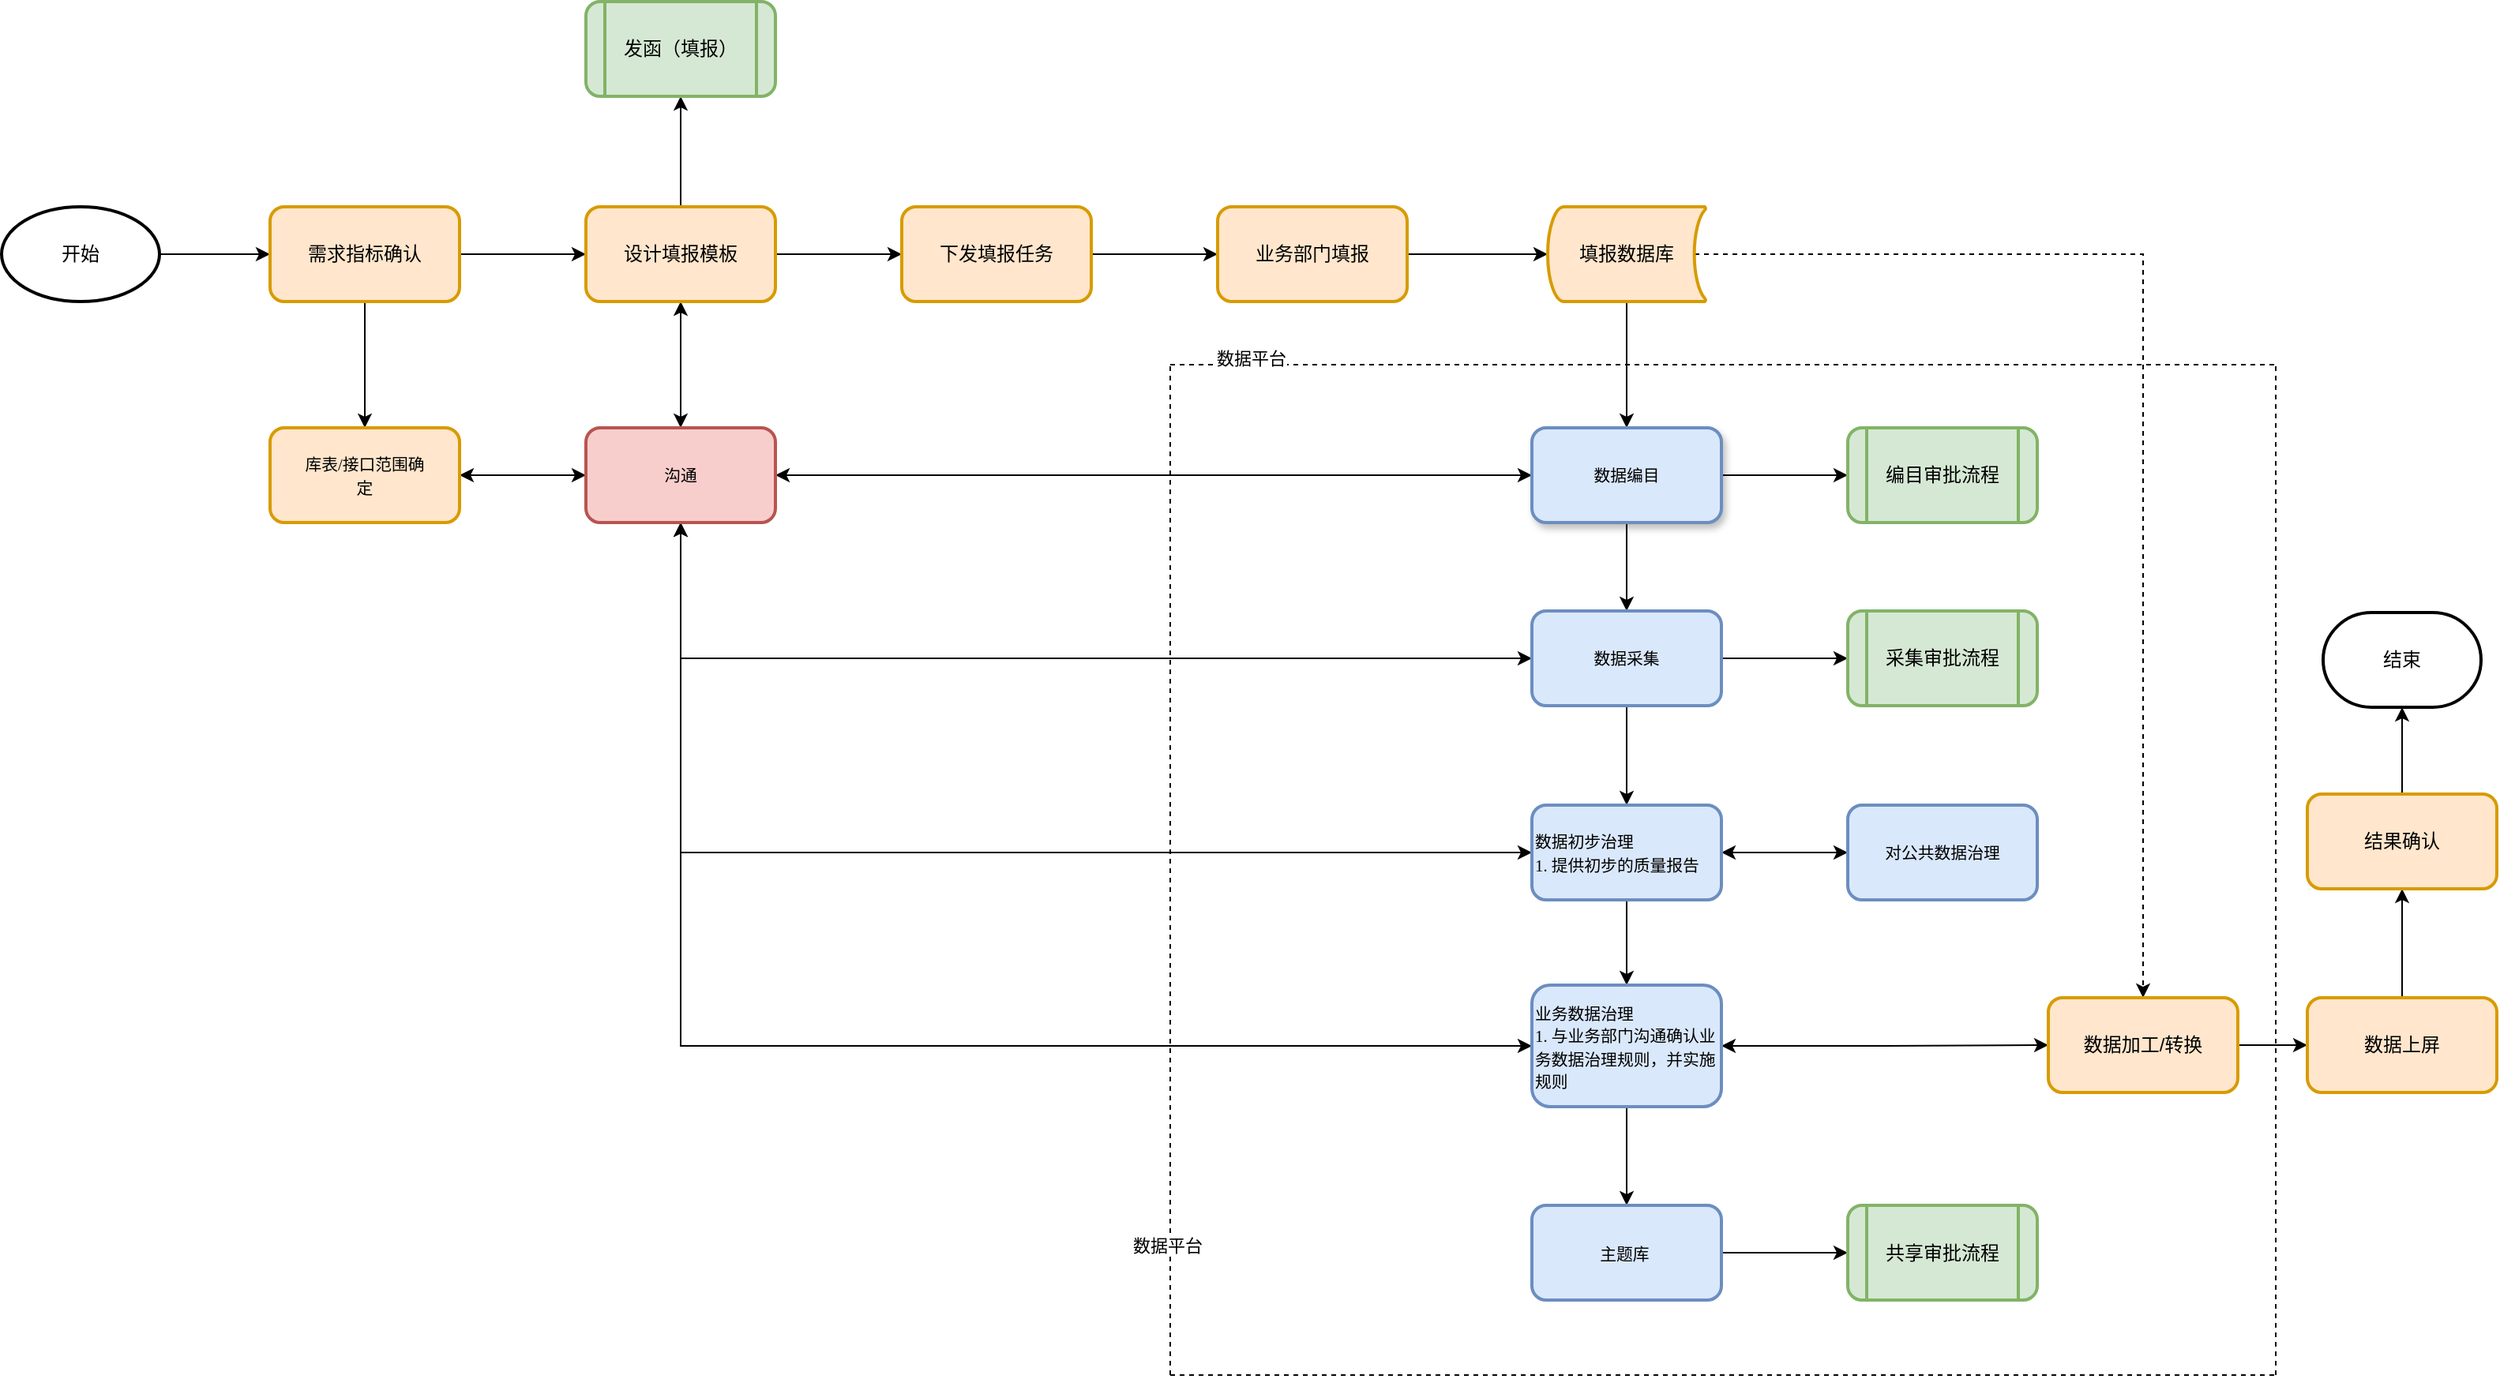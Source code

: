 <mxfile version="24.3.1" type="github">
  <diagram name="第 1 页" id="DyiFokyh11b5_R4TEu2i">
    <mxGraphModel dx="1042" dy="569" grid="1" gridSize="10" guides="1" tooltips="1" connect="1" arrows="1" fold="1" page="1" pageScale="1" pageWidth="827" pageHeight="1169" math="0" shadow="0">
      <root>
        <mxCell id="0" />
        <mxCell id="1" parent="0" />
        <mxCell id="Se096HdeVijuc_GV13Js-5" value="" style="edgeStyle=orthogonalEdgeStyle;rounded=0;orthogonalLoop=1;jettySize=auto;html=1;textShadow=0;" parent="1" source="Se096HdeVijuc_GV13Js-1" target="Se096HdeVijuc_GV13Js-4" edge="1">
          <mxGeometry relative="1" as="geometry" />
        </mxCell>
        <mxCell id="Se096HdeVijuc_GV13Js-1" value="开始" style="strokeWidth=2;html=1;shape=mxgraph.flowchart.start_1;whiteSpace=wrap;textShadow=0;" parent="1" vertex="1">
          <mxGeometry x="20" y="180" width="100" height="60" as="geometry" />
        </mxCell>
        <mxCell id="Se096HdeVijuc_GV13Js-10" value="" style="edgeStyle=orthogonalEdgeStyle;rounded=0;orthogonalLoop=1;jettySize=auto;html=1;textShadow=0;" parent="1" source="Se096HdeVijuc_GV13Js-4" target="Se096HdeVijuc_GV13Js-9" edge="1">
          <mxGeometry relative="1" as="geometry" />
        </mxCell>
        <mxCell id="Se096HdeVijuc_GV13Js-27" value="" style="edgeStyle=orthogonalEdgeStyle;rounded=0;orthogonalLoop=1;jettySize=auto;html=1;textShadow=0;" parent="1" source="Se096HdeVijuc_GV13Js-4" target="Se096HdeVijuc_GV13Js-26" edge="1">
          <mxGeometry relative="1" as="geometry" />
        </mxCell>
        <mxCell id="Se096HdeVijuc_GV13Js-4" value="需求指标确认" style="whiteSpace=wrap;html=1;fillColor=#ffe6cc;strokeColor=#d79b00;strokeWidth=2;textShadow=0;rounded=1;" parent="1" vertex="1">
          <mxGeometry x="190" y="180" width="120" height="60" as="geometry" />
        </mxCell>
        <mxCell id="Se096HdeVijuc_GV13Js-12" value="" style="edgeStyle=orthogonalEdgeStyle;rounded=0;orthogonalLoop=1;jettySize=auto;html=1;textShadow=0;" parent="1" source="Se096HdeVijuc_GV13Js-9" target="Se096HdeVijuc_GV13Js-11" edge="1">
          <mxGeometry relative="1" as="geometry" />
        </mxCell>
        <mxCell id="Se096HdeVijuc_GV13Js-33" style="edgeStyle=orthogonalEdgeStyle;rounded=0;orthogonalLoop=1;jettySize=auto;html=1;exitX=0.5;exitY=1;exitDx=0;exitDy=0;startArrow=classic;startFill=1;textShadow=0;" parent="1" source="Se096HdeVijuc_GV13Js-9" target="Se096HdeVijuc_GV13Js-28" edge="1">
          <mxGeometry relative="1" as="geometry" />
        </mxCell>
        <mxCell id="Se096HdeVijuc_GV13Js-52" value="" style="edgeStyle=orthogonalEdgeStyle;rounded=0;orthogonalLoop=1;jettySize=auto;html=1;textShadow=0;" parent="1" source="Se096HdeVijuc_GV13Js-9" target="Se096HdeVijuc_GV13Js-51" edge="1">
          <mxGeometry relative="1" as="geometry" />
        </mxCell>
        <mxCell id="Se096HdeVijuc_GV13Js-9" value="设计填报模板" style="whiteSpace=wrap;html=1;fillColor=#ffe6cc;strokeColor=#d79b00;strokeWidth=2;textShadow=0;rounded=1;" parent="1" vertex="1">
          <mxGeometry x="390" y="180" width="120" height="60" as="geometry" />
        </mxCell>
        <mxCell id="Se096HdeVijuc_GV13Js-14" value="" style="edgeStyle=orthogonalEdgeStyle;rounded=0;orthogonalLoop=1;jettySize=auto;html=1;textShadow=0;" parent="1" source="Se096HdeVijuc_GV13Js-11" target="Se096HdeVijuc_GV13Js-13" edge="1">
          <mxGeometry relative="1" as="geometry" />
        </mxCell>
        <mxCell id="Se096HdeVijuc_GV13Js-11" value="下发填报任务" style="whiteSpace=wrap;html=1;fillColor=#ffe6cc;strokeColor=#d79b00;strokeWidth=2;textShadow=0;rounded=1;" parent="1" vertex="1">
          <mxGeometry x="590" y="180" width="120" height="60" as="geometry" />
        </mxCell>
        <mxCell id="Se096HdeVijuc_GV13Js-24" value="" style="edgeStyle=orthogonalEdgeStyle;rounded=0;orthogonalLoop=1;jettySize=auto;html=1;textShadow=0;" parent="1" source="Se096HdeVijuc_GV13Js-13" target="Se096HdeVijuc_GV13Js-22" edge="1">
          <mxGeometry relative="1" as="geometry" />
        </mxCell>
        <mxCell id="Se096HdeVijuc_GV13Js-13" value="业务部门填报" style="whiteSpace=wrap;html=1;fillColor=#ffe6cc;strokeColor=#d79b00;strokeWidth=2;textShadow=0;rounded=1;" parent="1" vertex="1">
          <mxGeometry x="790" y="180" width="120" height="60" as="geometry" />
        </mxCell>
        <mxCell id="Se096HdeVijuc_GV13Js-37" value="" style="edgeStyle=orthogonalEdgeStyle;rounded=0;orthogonalLoop=1;jettySize=auto;html=1;textShadow=0;" parent="1" source="Se096HdeVijuc_GV13Js-22" target="Se096HdeVijuc_GV13Js-30" edge="1">
          <mxGeometry relative="1" as="geometry" />
        </mxCell>
        <mxCell id="Se096HdeVijuc_GV13Js-75" style="edgeStyle=orthogonalEdgeStyle;rounded=0;orthogonalLoop=1;jettySize=auto;html=1;exitX=0.93;exitY=0.5;exitDx=0;exitDy=0;exitPerimeter=0;entryX=0.5;entryY=0;entryDx=0;entryDy=0;dashed=1;textShadow=0;" parent="1" source="Se096HdeVijuc_GV13Js-22" target="Se096HdeVijuc_GV13Js-57" edge="1">
          <mxGeometry relative="1" as="geometry" />
        </mxCell>
        <mxCell id="Se096HdeVijuc_GV13Js-22" value="填报数据库" style="strokeWidth=2;html=1;shape=mxgraph.flowchart.stored_data;whiteSpace=wrap;fillColor=#ffe6cc;strokeColor=#d79b00;textShadow=0;" parent="1" vertex="1">
          <mxGeometry x="999" y="180" width="100" height="60" as="geometry" />
        </mxCell>
        <mxCell id="Se096HdeVijuc_GV13Js-29" value="" style="edgeStyle=orthogonalEdgeStyle;rounded=0;orthogonalLoop=1;jettySize=auto;html=1;startArrow=classic;startFill=1;textShadow=0;" parent="1" source="Se096HdeVijuc_GV13Js-26" target="Se096HdeVijuc_GV13Js-28" edge="1">
          <mxGeometry relative="1" as="geometry" />
        </mxCell>
        <mxCell id="Se096HdeVijuc_GV13Js-26" value="&lt;div&gt;&lt;span style=&quot;font-size: 7.8pt; font-family: 榛戜綋;&quot;&gt;库表&lt;/span&gt;&lt;span style=&quot;font-size: 7.8pt; font-family: Calibri;&quot;&gt;/&lt;/span&gt;&lt;span style=&quot;font-size: 7.8pt; font-family: 榛戜綋;&quot;&gt;接口范围确&lt;br&gt;&lt;/span&gt;&lt;/div&gt;&lt;div&gt;&lt;span style=&quot;font-size: 7.8pt; font-family: 榛戜綋;&quot;&gt;定&lt;/span&gt;&lt;/div&gt;" style="whiteSpace=wrap;html=1;fillColor=#ffe6cc;strokeColor=#d79b00;strokeWidth=2;textShadow=0;rounded=1;" parent="1" vertex="1">
          <mxGeometry x="190" y="320" width="120" height="60" as="geometry" />
        </mxCell>
        <mxCell id="Se096HdeVijuc_GV13Js-31" value="" style="edgeStyle=orthogonalEdgeStyle;rounded=0;orthogonalLoop=1;jettySize=auto;html=1;startArrow=classic;startFill=1;textShadow=0;" parent="1" source="Se096HdeVijuc_GV13Js-28" target="Se096HdeVijuc_GV13Js-30" edge="1">
          <mxGeometry relative="1" as="geometry" />
        </mxCell>
        <mxCell id="Se096HdeVijuc_GV13Js-63" style="edgeStyle=orthogonalEdgeStyle;rounded=0;orthogonalLoop=1;jettySize=auto;html=1;exitX=0.5;exitY=1;exitDx=0;exitDy=0;entryX=0;entryY=0.5;entryDx=0;entryDy=0;startArrow=classic;startFill=1;textShadow=0;" parent="1" source="Se096HdeVijuc_GV13Js-28" target="Se096HdeVijuc_GV13Js-38" edge="1">
          <mxGeometry relative="1" as="geometry" />
        </mxCell>
        <mxCell id="Se096HdeVijuc_GV13Js-64" style="edgeStyle=orthogonalEdgeStyle;rounded=0;orthogonalLoop=1;jettySize=auto;html=1;exitX=0.5;exitY=1;exitDx=0;exitDy=0;entryX=0;entryY=0.5;entryDx=0;entryDy=0;textShadow=0;" parent="1" source="Se096HdeVijuc_GV13Js-28" target="Se096HdeVijuc_GV13Js-40" edge="1">
          <mxGeometry relative="1" as="geometry" />
        </mxCell>
        <mxCell id="Se096HdeVijuc_GV13Js-66" style="edgeStyle=orthogonalEdgeStyle;rounded=0;orthogonalLoop=1;jettySize=auto;html=1;exitX=0.5;exitY=1;exitDx=0;exitDy=0;entryX=0;entryY=0.5;entryDx=0;entryDy=0;startArrow=classic;startFill=1;textShadow=0;" parent="1" source="Se096HdeVijuc_GV13Js-28" target="Se096HdeVijuc_GV13Js-42" edge="1">
          <mxGeometry relative="1" as="geometry" />
        </mxCell>
        <mxCell id="Se096HdeVijuc_GV13Js-28" value="&lt;div&gt;&lt;font face=&quot;榛戜綋&quot;&gt;&lt;span style=&quot;font-size: 10.4px;&quot;&gt;沟通&lt;/span&gt;&lt;/font&gt;&lt;/div&gt;" style="whiteSpace=wrap;html=1;fillColor=#f8cecc;strokeColor=#b85450;strokeWidth=2;textShadow=0;rounded=1;" parent="1" vertex="1">
          <mxGeometry x="390" y="320" width="120" height="60" as="geometry" />
        </mxCell>
        <mxCell id="Se096HdeVijuc_GV13Js-39" value="" style="edgeStyle=orthogonalEdgeStyle;rounded=0;orthogonalLoop=1;jettySize=auto;html=1;textShadow=0;" parent="1" source="Se096HdeVijuc_GV13Js-30" target="Se096HdeVijuc_GV13Js-38" edge="1">
          <mxGeometry relative="1" as="geometry" />
        </mxCell>
        <mxCell id="Se096HdeVijuc_GV13Js-50" value="" style="edgeStyle=orthogonalEdgeStyle;rounded=0;orthogonalLoop=1;jettySize=auto;html=1;textShadow=0;" parent="1" source="Se096HdeVijuc_GV13Js-30" target="Se096HdeVijuc_GV13Js-49" edge="1">
          <mxGeometry relative="1" as="geometry" />
        </mxCell>
        <mxCell id="Se096HdeVijuc_GV13Js-30" value="&lt;div&gt;&lt;font face=&quot;榛戜綋&quot;&gt;&lt;span style=&quot;font-size: 10.4px;&quot;&gt;数据编目&lt;/span&gt;&lt;/font&gt;&lt;/div&gt;" style="whiteSpace=wrap;html=1;fillColor=#dae8fc;strokeColor=#6c8ebf;strokeWidth=2;gradientColor=none;shadow=1;rounded=1;glass=0;textShadow=0;" parent="1" vertex="1">
          <mxGeometry x="989" y="320" width="120" height="60" as="geometry" />
        </mxCell>
        <mxCell id="Se096HdeVijuc_GV13Js-41" value="" style="edgeStyle=orthogonalEdgeStyle;rounded=0;orthogonalLoop=1;jettySize=auto;html=1;textShadow=0;" parent="1" source="Se096HdeVijuc_GV13Js-38" target="Se096HdeVijuc_GV13Js-40" edge="1">
          <mxGeometry relative="1" as="geometry" />
        </mxCell>
        <mxCell id="Se096HdeVijuc_GV13Js-54" value="" style="edgeStyle=orthogonalEdgeStyle;rounded=0;orthogonalLoop=1;jettySize=auto;html=1;textShadow=0;" parent="1" source="Se096HdeVijuc_GV13Js-38" target="Se096HdeVijuc_GV13Js-53" edge="1">
          <mxGeometry relative="1" as="geometry" />
        </mxCell>
        <mxCell id="Se096HdeVijuc_GV13Js-38" value="&lt;div&gt;&lt;font face=&quot;榛戜綋&quot;&gt;&lt;span style=&quot;font-size: 10.4px;&quot;&gt;数据采集&lt;/span&gt;&lt;/font&gt;&lt;/div&gt;" style="whiteSpace=wrap;html=1;fillColor=#dae8fc;strokeColor=#6c8ebf;strokeWidth=2;textShadow=0;rounded=1;" parent="1" vertex="1">
          <mxGeometry x="989" y="436" width="120" height="60" as="geometry" />
        </mxCell>
        <mxCell id="Se096HdeVijuc_GV13Js-43" value="" style="edgeStyle=orthogonalEdgeStyle;rounded=0;orthogonalLoop=1;jettySize=auto;html=1;textShadow=0;" parent="1" source="Se096HdeVijuc_GV13Js-40" target="Se096HdeVijuc_GV13Js-42" edge="1">
          <mxGeometry relative="1" as="geometry" />
        </mxCell>
        <mxCell id="Se096HdeVijuc_GV13Js-68" value="" style="edgeStyle=orthogonalEdgeStyle;rounded=0;orthogonalLoop=1;jettySize=auto;html=1;startArrow=classic;startFill=1;textShadow=0;" parent="1" source="Se096HdeVijuc_GV13Js-40" target="Se096HdeVijuc_GV13Js-67" edge="1">
          <mxGeometry relative="1" as="geometry" />
        </mxCell>
        <mxCell id="Se096HdeVijuc_GV13Js-40" value="&lt;div&gt;&lt;font face=&quot;榛戜綋&quot;&gt;&lt;span style=&quot;font-size: 10.4px;&quot;&gt;数据初步治理&lt;/span&gt;&lt;/font&gt;&lt;/div&gt;&lt;div&gt;&lt;font face=&quot;榛戜綋&quot;&gt;&lt;span style=&quot;font-size: 10.4px;&quot;&gt;1. 提供初步的质量报告&lt;/span&gt;&lt;/font&gt;&lt;/div&gt;" style="whiteSpace=wrap;html=1;fillColor=#dae8fc;strokeColor=#6c8ebf;strokeWidth=2;align=left;textShadow=0;rounded=1;" parent="1" vertex="1">
          <mxGeometry x="989" y="559" width="120" height="60" as="geometry" />
        </mxCell>
        <mxCell id="Se096HdeVijuc_GV13Js-45" value="" style="edgeStyle=orthogonalEdgeStyle;rounded=0;orthogonalLoop=1;jettySize=auto;html=1;textShadow=0;" parent="1" source="Se096HdeVijuc_GV13Js-42" target="Se096HdeVijuc_GV13Js-44" edge="1">
          <mxGeometry relative="1" as="geometry" />
        </mxCell>
        <mxCell id="Se096HdeVijuc_GV13Js-58" value="" style="edgeStyle=orthogonalEdgeStyle;rounded=0;orthogonalLoop=1;jettySize=auto;html=1;startArrow=classic;startFill=1;textShadow=0;" parent="1" source="Se096HdeVijuc_GV13Js-42" target="Se096HdeVijuc_GV13Js-57" edge="1">
          <mxGeometry relative="1" as="geometry" />
        </mxCell>
        <mxCell id="Se096HdeVijuc_GV13Js-42" value="&lt;div&gt;&lt;font face=&quot;榛戜綋&quot;&gt;&lt;span style=&quot;font-size: 10.4px;&quot;&gt;业务&lt;/span&gt;&lt;/font&gt;&lt;span style=&quot;font-family: 榛戜綋; font-size: 10.4px; background-color: initial;&quot;&gt;数据&lt;/span&gt;&lt;span style=&quot;font-size: 10.4px; font-family: 榛戜綋; background-color: initial;&quot;&gt;治理&lt;/span&gt;&lt;/div&gt;&lt;div&gt;&lt;font face=&quot;榛戜綋&quot;&gt;&lt;span style=&quot;font-size: 10.4px;&quot;&gt;1. 与业务部门沟通确认业务数据治理规则，并实施规则&lt;/span&gt;&lt;/font&gt;&lt;/div&gt;" style="whiteSpace=wrap;html=1;fillColor=#dae8fc;strokeColor=#6c8ebf;strokeWidth=2;align=left;textShadow=0;rounded=1;" parent="1" vertex="1">
          <mxGeometry x="989" y="673" width="120" height="77" as="geometry" />
        </mxCell>
        <mxCell id="Se096HdeVijuc_GV13Js-56" value="" style="edgeStyle=orthogonalEdgeStyle;rounded=0;orthogonalLoop=1;jettySize=auto;html=1;textShadow=0;" parent="1" source="Se096HdeVijuc_GV13Js-44" target="Se096HdeVijuc_GV13Js-55" edge="1">
          <mxGeometry relative="1" as="geometry" />
        </mxCell>
        <mxCell id="Se096HdeVijuc_GV13Js-44" value="&lt;div&gt;&lt;span style=&quot;font-size: 7.825pt; font-family: 榛戜綋;&quot;&gt;主题库&amp;nbsp;&lt;/span&gt;&lt;/div&gt;" style="whiteSpace=wrap;html=1;fillColor=#dae8fc;strokeColor=#6c8ebf;strokeWidth=2;textShadow=0;rounded=1;" parent="1" vertex="1">
          <mxGeometry x="989" y="812.5" width="120" height="60" as="geometry" />
        </mxCell>
        <mxCell id="Se096HdeVijuc_GV13Js-49" value="编目审批流程" style="shape=process;whiteSpace=wrap;html=1;backgroundOutline=1;fillColor=#d5e8d4;strokeColor=#82b366;strokeWidth=2;textShadow=0;rounded=1;" parent="1" vertex="1">
          <mxGeometry x="1189" y="320" width="120" height="60" as="geometry" />
        </mxCell>
        <mxCell id="Se096HdeVijuc_GV13Js-51" value="发函（填报）" style="shape=process;whiteSpace=wrap;html=1;backgroundOutline=1;fillColor=#d5e8d4;strokeColor=#82b366;strokeWidth=2;textShadow=0;rounded=1;" parent="1" vertex="1">
          <mxGeometry x="390" y="50" width="120" height="60" as="geometry" />
        </mxCell>
        <mxCell id="Se096HdeVijuc_GV13Js-53" value="采集审批流程" style="shape=process;whiteSpace=wrap;html=1;backgroundOutline=1;fillColor=#d5e8d4;strokeColor=#82b366;strokeWidth=2;textShadow=0;rounded=1;" parent="1" vertex="1">
          <mxGeometry x="1189" y="436" width="120" height="60" as="geometry" />
        </mxCell>
        <mxCell id="Se096HdeVijuc_GV13Js-55" value="共享审批流程" style="shape=process;whiteSpace=wrap;html=1;backgroundOutline=1;fillColor=#d5e8d4;strokeColor=#82b366;strokeWidth=2;textShadow=0;rounded=1;" parent="1" vertex="1">
          <mxGeometry x="1189" y="812.5" width="120" height="60" as="geometry" />
        </mxCell>
        <mxCell id="Se096HdeVijuc_GV13Js-60" value="" style="edgeStyle=orthogonalEdgeStyle;rounded=0;orthogonalLoop=1;jettySize=auto;html=1;textShadow=0;" parent="1" source="Se096HdeVijuc_GV13Js-57" target="Se096HdeVijuc_GV13Js-59" edge="1">
          <mxGeometry relative="1" as="geometry" />
        </mxCell>
        <mxCell id="Se096HdeVijuc_GV13Js-57" value="数据加工/转换" style="whiteSpace=wrap;html=1;fillColor=#ffe6cc;strokeColor=#d79b00;strokeWidth=2;textShadow=0;rounded=1;" parent="1" vertex="1">
          <mxGeometry x="1316" y="681" width="120" height="60" as="geometry" />
        </mxCell>
        <mxCell id="Se096HdeVijuc_GV13Js-62" value="" style="edgeStyle=orthogonalEdgeStyle;rounded=0;orthogonalLoop=1;jettySize=auto;html=1;textShadow=0;" parent="1" source="Se096HdeVijuc_GV13Js-59" target="Se096HdeVijuc_GV13Js-61" edge="1">
          <mxGeometry relative="1" as="geometry" />
        </mxCell>
        <mxCell id="Se096HdeVijuc_GV13Js-59" value="数据上屏" style="whiteSpace=wrap;html=1;fillColor=#ffe6cc;strokeColor=#d79b00;strokeWidth=2;textShadow=0;rounded=1;" parent="1" vertex="1">
          <mxGeometry x="1480" y="681" width="120" height="60" as="geometry" />
        </mxCell>
        <mxCell id="Se096HdeVijuc_GV13Js-106" value="" style="edgeStyle=orthogonalEdgeStyle;rounded=0;orthogonalLoop=1;jettySize=auto;html=1;textShadow=0;" parent="1" source="Se096HdeVijuc_GV13Js-61" target="Se096HdeVijuc_GV13Js-104" edge="1">
          <mxGeometry relative="1" as="geometry" />
        </mxCell>
        <mxCell id="Se096HdeVijuc_GV13Js-61" value="&lt;div&gt;&lt;span style=&quot;background-color: initial;&quot;&gt;结果确认&lt;/span&gt;&lt;br&gt;&lt;/div&gt;" style="whiteSpace=wrap;html=1;fillColor=#ffe6cc;strokeColor=#d79b00;strokeWidth=2;textShadow=0;rounded=1;" parent="1" vertex="1">
          <mxGeometry x="1480" y="552" width="120" height="60" as="geometry" />
        </mxCell>
        <mxCell id="Se096HdeVijuc_GV13Js-67" value="&lt;font face=&quot;榛戜綋&quot;&gt;&lt;span style=&quot;font-size: 10.4px;&quot;&gt;对公共数据治理&lt;/span&gt;&lt;/font&gt;" style="whiteSpace=wrap;html=1;fillColor=#dae8fc;strokeColor=#6c8ebf;strokeWidth=2;align=center;textShadow=0;rounded=1;" parent="1" vertex="1">
          <mxGeometry x="1189" y="559" width="120" height="60" as="geometry" />
        </mxCell>
        <mxCell id="Se096HdeVijuc_GV13Js-100" value="" style="endArrow=none;dashed=1;html=1;rounded=0;textShadow=0;" parent="1" edge="1">
          <mxGeometry width="50" height="50" relative="1" as="geometry">
            <mxPoint x="760" y="280" as="sourcePoint" />
            <mxPoint x="1460" y="280" as="targetPoint" />
          </mxGeometry>
        </mxCell>
        <mxCell id="Ymootq46DDsR-cnCl3vu-1" value="数据平台" style="edgeLabel;html=1;align=center;verticalAlign=middle;resizable=0;points=[];" vertex="1" connectable="0" parent="Se096HdeVijuc_GV13Js-100">
          <mxGeometry x="-0.855" y="4" relative="1" as="geometry">
            <mxPoint as="offset" />
          </mxGeometry>
        </mxCell>
        <mxCell id="Se096HdeVijuc_GV13Js-101" value="" style="endArrow=none;dashed=1;html=1;rounded=0;textShadow=0;" parent="1" edge="1">
          <mxGeometry width="50" height="50" relative="1" as="geometry">
            <mxPoint x="760" y="920" as="sourcePoint" />
            <mxPoint x="760" y="280" as="targetPoint" />
          </mxGeometry>
        </mxCell>
        <mxCell id="Se096HdeVijuc_GV13Js-108" value="数据平台" style="edgeLabel;html=1;align=center;verticalAlign=middle;resizable=0;points=[];textShadow=0;" parent="Se096HdeVijuc_GV13Js-101" vertex="1" connectable="0">
          <mxGeometry x="-0.741" y="2" relative="1" as="geometry">
            <mxPoint y="1" as="offset" />
          </mxGeometry>
        </mxCell>
        <mxCell id="Se096HdeVijuc_GV13Js-102" value="" style="endArrow=none;dashed=1;html=1;rounded=0;textShadow=0;" parent="1" edge="1">
          <mxGeometry width="50" height="50" relative="1" as="geometry">
            <mxPoint x="760" y="920" as="sourcePoint" />
            <mxPoint x="1460" y="920" as="targetPoint" />
          </mxGeometry>
        </mxCell>
        <mxCell id="Se096HdeVijuc_GV13Js-103" value="" style="endArrow=none;dashed=1;html=1;rounded=0;textShadow=0;" parent="1" edge="1">
          <mxGeometry width="50" height="50" relative="1" as="geometry">
            <mxPoint x="1460" y="920" as="sourcePoint" />
            <mxPoint x="1460" y="280" as="targetPoint" />
          </mxGeometry>
        </mxCell>
        <mxCell id="Se096HdeVijuc_GV13Js-104" value="结束" style="strokeWidth=2;html=1;shape=mxgraph.flowchart.terminator;whiteSpace=wrap;textShadow=0;" parent="1" vertex="1">
          <mxGeometry x="1490" y="437" width="100" height="60" as="geometry" />
        </mxCell>
      </root>
    </mxGraphModel>
  </diagram>
</mxfile>
